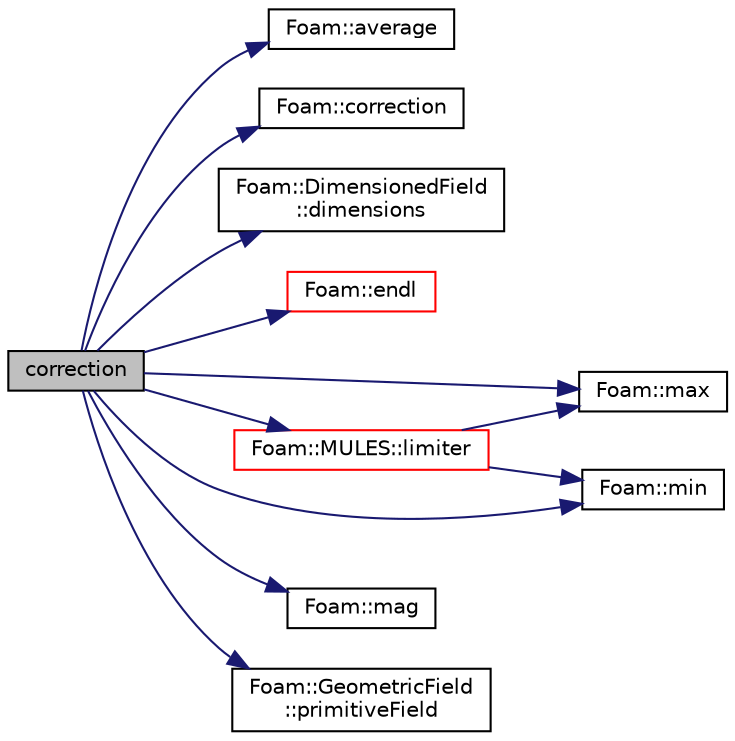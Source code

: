 digraph "correction"
{
  bgcolor="transparent";
  edge [fontname="Helvetica",fontsize="10",labelfontname="Helvetica",labelfontsize="10"];
  node [fontname="Helvetica",fontsize="10",shape=record];
  rankdir="LR";
  Node1278 [label="correction",height=0.2,width=0.4,color="black", fillcolor="grey75", style="filled", fontcolor="black"];
  Node1278 -> Node1279 [color="midnightblue",fontsize="10",style="solid",fontname="Helvetica"];
  Node1279 [label="Foam::average",height=0.2,width=0.4,color="black",URL="$a21851.html#a5a041ffab192e0ee23f9062c8f541068"];
  Node1278 -> Node1280 [color="midnightblue",fontsize="10",style="solid",fontname="Helvetica"];
  Node1280 [label="Foam::correction",height=0.2,width=0.4,color="black",URL="$a21851.html#aa5166e83cc970d681cdb0246482047e8",tooltip="Return the correction form of the given matrix. "];
  Node1278 -> Node1281 [color="midnightblue",fontsize="10",style="solid",fontname="Helvetica"];
  Node1281 [label="Foam::DimensionedField\l::dimensions",height=0.2,width=0.4,color="black",URL="$a27497.html#a512673c2674ca2d38885f1bb5f6994fb",tooltip="Return dimensions. "];
  Node1278 -> Node1282 [color="midnightblue",fontsize="10",style="solid",fontname="Helvetica"];
  Node1282 [label="Foam::endl",height=0.2,width=0.4,color="red",URL="$a21851.html#a2db8fe02a0d3909e9351bb4275b23ce4",tooltip="Add newline and flush stream. "];
  Node1278 -> Node1284 [color="midnightblue",fontsize="10",style="solid",fontname="Helvetica"];
  Node1284 [label="Foam::MULES::limiter",height=0.2,width=0.4,color="red",URL="$a21864.html#ae7bb06bb4b6724eb8a202da04f6e5557"];
  Node1284 -> Node1418 [color="midnightblue",fontsize="10",style="solid",fontname="Helvetica"];
  Node1418 [label="Foam::max",height=0.2,width=0.4,color="black",URL="$a21851.html#ac993e906cf2774ae77e666bc24e81733"];
  Node1284 -> Node1481 [color="midnightblue",fontsize="10",style="solid",fontname="Helvetica"];
  Node1481 [label="Foam::min",height=0.2,width=0.4,color="black",URL="$a21851.html#a253e112ad2d56d96230ff39ea7f442dc"];
  Node1278 -> Node1388 [color="midnightblue",fontsize="10",style="solid",fontname="Helvetica"];
  Node1388 [label="Foam::mag",height=0.2,width=0.4,color="black",URL="$a21851.html#a929da2a3fdcf3dacbbe0487d3a330dae"];
  Node1278 -> Node1418 [color="midnightblue",fontsize="10",style="solid",fontname="Helvetica"];
  Node1278 -> Node1481 [color="midnightblue",fontsize="10",style="solid",fontname="Helvetica"];
  Node1278 -> Node1593 [color="midnightblue",fontsize="10",style="solid",fontname="Helvetica"];
  Node1593 [label="Foam::GeometricField\l::primitiveField",height=0.2,width=0.4,color="black",URL="$a23249.html#a3d8b34acd265b26c7d4984d1618f9ee2",tooltip="Return a const-reference to the internal field. "];
}

